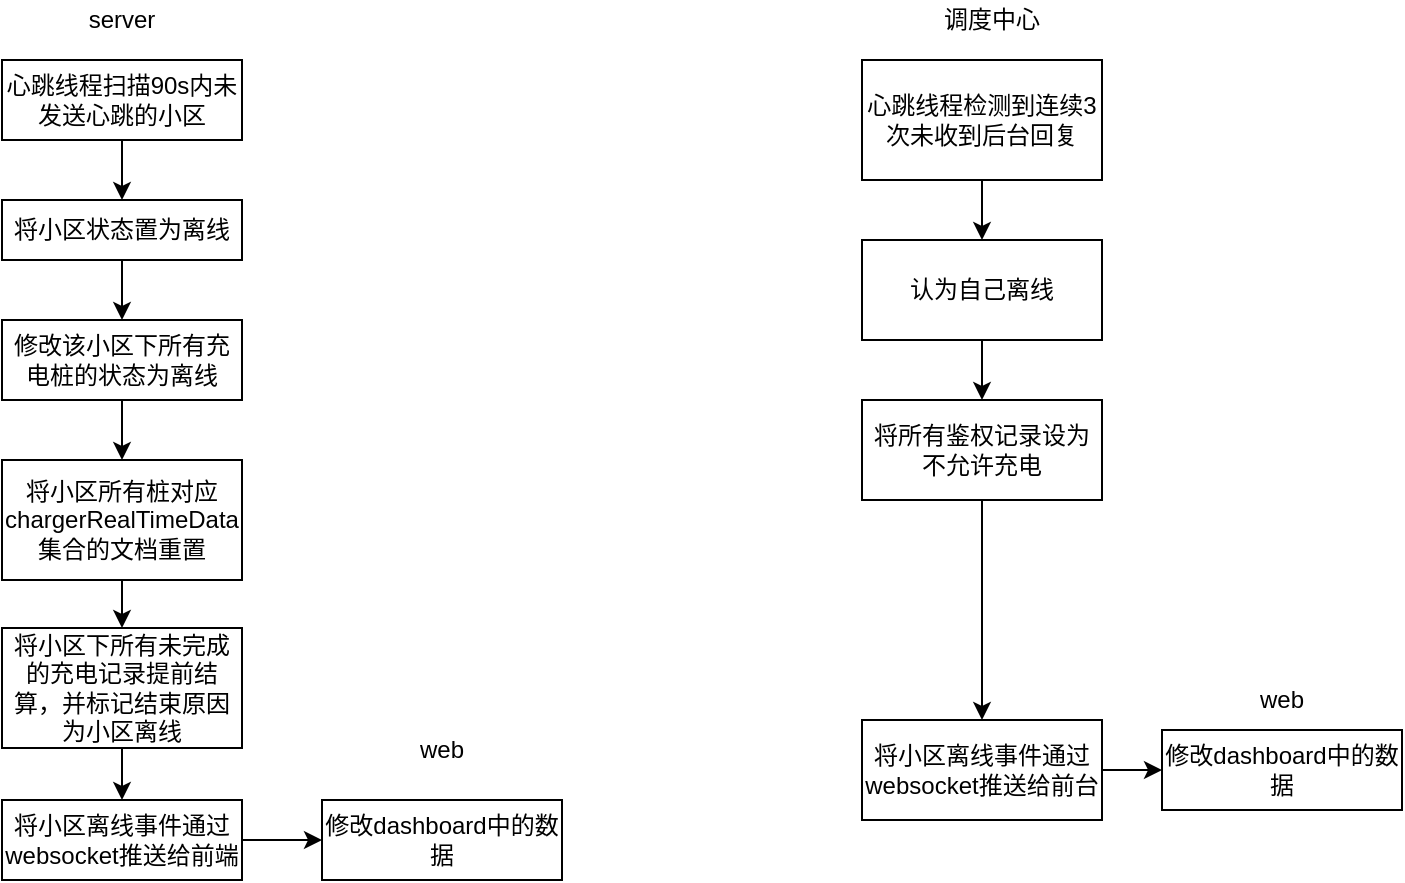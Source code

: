 <mxfile version="13.6.0" type="github">
  <diagram id="aF4y4N5zXCEjjetBABeC" name="第 1 页">
    <mxGraphModel dx="1426" dy="794" grid="1" gridSize="10" guides="1" tooltips="1" connect="1" arrows="1" fold="1" page="1" pageScale="1" pageWidth="827" pageHeight="1169" math="0" shadow="0">
      <root>
        <mxCell id="0" />
        <mxCell id="1" parent="0" />
        <mxCell id="UIc9FA-rdAnv1OdpDPHv-27" value="" style="edgeStyle=orthogonalEdgeStyle;rounded=0;orthogonalLoop=1;jettySize=auto;html=1;" edge="1" parent="1" source="UIc9FA-rdAnv1OdpDPHv-28" target="UIc9FA-rdAnv1OdpDPHv-30">
          <mxGeometry relative="1" as="geometry" />
        </mxCell>
        <mxCell id="UIc9FA-rdAnv1OdpDPHv-28" value="心跳线程扫描90s内未发送心跳的小区" style="rounded=0;whiteSpace=wrap;html=1;" vertex="1" parent="1">
          <mxGeometry x="70" y="100" width="120" height="40" as="geometry" />
        </mxCell>
        <mxCell id="UIc9FA-rdAnv1OdpDPHv-29" style="edgeStyle=orthogonalEdgeStyle;rounded=0;orthogonalLoop=1;jettySize=auto;html=1;exitX=0.5;exitY=1;exitDx=0;exitDy=0;" edge="1" parent="1" source="UIc9FA-rdAnv1OdpDPHv-30" target="UIc9FA-rdAnv1OdpDPHv-34">
          <mxGeometry relative="1" as="geometry" />
        </mxCell>
        <mxCell id="UIc9FA-rdAnv1OdpDPHv-30" value="将小区状态置为离线" style="rounded=0;whiteSpace=wrap;html=1;" vertex="1" parent="1">
          <mxGeometry x="70" y="170" width="120" height="30" as="geometry" />
        </mxCell>
        <mxCell id="UIc9FA-rdAnv1OdpDPHv-31" style="edgeStyle=orthogonalEdgeStyle;rounded=0;orthogonalLoop=1;jettySize=auto;html=1;exitX=1;exitY=0.5;exitDx=0;exitDy=0;entryX=0;entryY=0.5;entryDx=0;entryDy=0;" edge="1" parent="1" source="UIc9FA-rdAnv1OdpDPHv-32" target="UIc9FA-rdAnv1OdpDPHv-37">
          <mxGeometry relative="1" as="geometry" />
        </mxCell>
        <mxCell id="UIc9FA-rdAnv1OdpDPHv-32" value="将小区离线事件通过websocket推送给前端" style="rounded=0;whiteSpace=wrap;html=1;" vertex="1" parent="1">
          <mxGeometry x="70" y="470" width="120" height="40" as="geometry" />
        </mxCell>
        <mxCell id="UIc9FA-rdAnv1OdpDPHv-33" style="edgeStyle=orthogonalEdgeStyle;rounded=0;orthogonalLoop=1;jettySize=auto;html=1;exitX=0.5;exitY=1;exitDx=0;exitDy=0;entryX=0.5;entryY=0;entryDx=0;entryDy=0;" edge="1" parent="1" source="UIc9FA-rdAnv1OdpDPHv-34" target="UIc9FA-rdAnv1OdpDPHv-36">
          <mxGeometry relative="1" as="geometry" />
        </mxCell>
        <mxCell id="UIc9FA-rdAnv1OdpDPHv-34" value="修改该小区下所有充电桩的状态为离线" style="rounded=0;whiteSpace=wrap;html=1;" vertex="1" parent="1">
          <mxGeometry x="70" y="230" width="120" height="40" as="geometry" />
        </mxCell>
        <mxCell id="UIc9FA-rdAnv1OdpDPHv-35" value="" style="edgeStyle=orthogonalEdgeStyle;rounded=0;orthogonalLoop=1;jettySize=auto;html=1;" edge="1" parent="1" source="UIc9FA-rdAnv1OdpDPHv-36" target="UIc9FA-rdAnv1OdpDPHv-41">
          <mxGeometry relative="1" as="geometry" />
        </mxCell>
        <mxCell id="UIc9FA-rdAnv1OdpDPHv-36" value="将小区所有桩对应chargerRealTimeData 集合的文档重置" style="rounded=0;whiteSpace=wrap;html=1;" vertex="1" parent="1">
          <mxGeometry x="70" y="300" width="120" height="60" as="geometry" />
        </mxCell>
        <mxCell id="UIc9FA-rdAnv1OdpDPHv-37" value="修改dashboard中的数据" style="rounded=0;whiteSpace=wrap;html=1;" vertex="1" parent="1">
          <mxGeometry x="230" y="470" width="120" height="40" as="geometry" />
        </mxCell>
        <mxCell id="UIc9FA-rdAnv1OdpDPHv-38" value="server" style="text;html=1;strokeColor=none;fillColor=none;align=center;verticalAlign=middle;whiteSpace=wrap;rounded=0;" vertex="1" parent="1">
          <mxGeometry x="110" y="70" width="40" height="20" as="geometry" />
        </mxCell>
        <mxCell id="UIc9FA-rdAnv1OdpDPHv-39" value="web" style="text;html=1;strokeColor=none;fillColor=none;align=center;verticalAlign=middle;whiteSpace=wrap;rounded=0;" vertex="1" parent="1">
          <mxGeometry x="270" y="435" width="40" height="20" as="geometry" />
        </mxCell>
        <mxCell id="UIc9FA-rdAnv1OdpDPHv-40" value="" style="edgeStyle=orthogonalEdgeStyle;rounded=0;orthogonalLoop=1;jettySize=auto;html=1;" edge="1" parent="1" source="UIc9FA-rdAnv1OdpDPHv-41" target="UIc9FA-rdAnv1OdpDPHv-32">
          <mxGeometry relative="1" as="geometry" />
        </mxCell>
        <mxCell id="UIc9FA-rdAnv1OdpDPHv-41" value="将小区下所有未完成的充电记录提前结算，并标记结束原因为小区离线" style="rounded=0;whiteSpace=wrap;html=1;" vertex="1" parent="1">
          <mxGeometry x="70" y="384" width="120" height="60" as="geometry" />
        </mxCell>
        <mxCell id="UIc9FA-rdAnv1OdpDPHv-42" style="edgeStyle=orthogonalEdgeStyle;rounded=0;orthogonalLoop=1;jettySize=auto;html=1;exitX=0.5;exitY=1;exitDx=0;exitDy=0;" edge="1" parent="1" source="UIc9FA-rdAnv1OdpDPHv-43" target="UIc9FA-rdAnv1OdpDPHv-46">
          <mxGeometry relative="1" as="geometry" />
        </mxCell>
        <mxCell id="UIc9FA-rdAnv1OdpDPHv-43" value="心跳线程检测到连续3次未收到后台回复" style="whiteSpace=wrap;html=1;" vertex="1" parent="1">
          <mxGeometry x="500" y="100" width="120" height="60" as="geometry" />
        </mxCell>
        <mxCell id="UIc9FA-rdAnv1OdpDPHv-44" value="调度中心" style="text;html=1;strokeColor=none;fillColor=none;align=center;verticalAlign=middle;whiteSpace=wrap;rounded=0;" vertex="1" parent="1">
          <mxGeometry x="540" y="70" width="50" height="20" as="geometry" />
        </mxCell>
        <mxCell id="UIc9FA-rdAnv1OdpDPHv-45" style="edgeStyle=orthogonalEdgeStyle;rounded=0;orthogonalLoop=1;jettySize=auto;html=1;exitX=0.5;exitY=1;exitDx=0;exitDy=0;" edge="1" parent="1" source="UIc9FA-rdAnv1OdpDPHv-46" target="UIc9FA-rdAnv1OdpDPHv-51">
          <mxGeometry relative="1" as="geometry" />
        </mxCell>
        <mxCell id="UIc9FA-rdAnv1OdpDPHv-46" value="认为自己离线" style="whiteSpace=wrap;html=1;" vertex="1" parent="1">
          <mxGeometry x="500" y="190" width="120" height="50" as="geometry" />
        </mxCell>
        <mxCell id="UIc9FA-rdAnv1OdpDPHv-47" value="" style="edgeStyle=orthogonalEdgeStyle;rounded=0;orthogonalLoop=1;jettySize=auto;html=1;" edge="1" parent="1" source="UIc9FA-rdAnv1OdpDPHv-48" target="UIc9FA-rdAnv1OdpDPHv-49">
          <mxGeometry relative="1" as="geometry" />
        </mxCell>
        <mxCell id="UIc9FA-rdAnv1OdpDPHv-48" value="将小区离线事件通过websocket推送给前台" style="rounded=0;whiteSpace=wrap;html=1;" vertex="1" parent="1">
          <mxGeometry x="500" y="430" width="120" height="50" as="geometry" />
        </mxCell>
        <mxCell id="UIc9FA-rdAnv1OdpDPHv-49" value="修改dashboard中的数据" style="rounded=0;whiteSpace=wrap;html=1;" vertex="1" parent="1">
          <mxGeometry x="650" y="435" width="120" height="40" as="geometry" />
        </mxCell>
        <mxCell id="UIc9FA-rdAnv1OdpDPHv-50" value="web" style="text;html=1;strokeColor=none;fillColor=none;align=center;verticalAlign=middle;whiteSpace=wrap;rounded=0;" vertex="1" parent="1">
          <mxGeometry x="690" y="410" width="40" height="20" as="geometry" />
        </mxCell>
        <mxCell id="UIc9FA-rdAnv1OdpDPHv-51" value="将所有鉴权记录设为不允许充电" style="whiteSpace=wrap;html=1;" vertex="1" parent="1">
          <mxGeometry x="500" y="270" width="120" height="50" as="geometry" />
        </mxCell>
        <mxCell id="UIc9FA-rdAnv1OdpDPHv-52" style="edgeStyle=orthogonalEdgeStyle;rounded=0;orthogonalLoop=1;jettySize=auto;html=1;exitX=0.5;exitY=1;exitDx=0;exitDy=0;entryX=0.5;entryY=0;entryDx=0;entryDy=0;" edge="1" parent="1" source="UIc9FA-rdAnv1OdpDPHv-51" target="UIc9FA-rdAnv1OdpDPHv-48">
          <mxGeometry relative="1" as="geometry">
            <mxPoint x="560" y="390.0" as="sourcePoint" />
          </mxGeometry>
        </mxCell>
      </root>
    </mxGraphModel>
  </diagram>
</mxfile>
